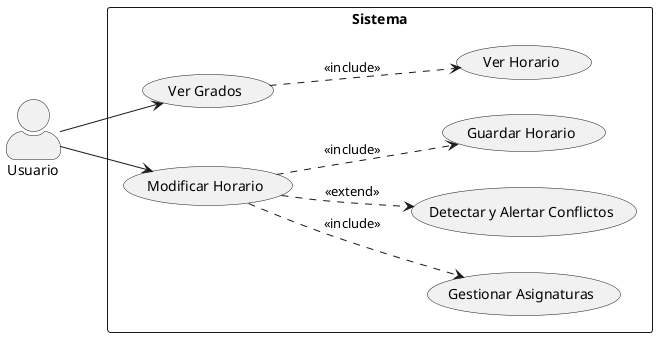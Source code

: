 @startuml
skinparam actorStyle awesome
left to right direction

actor "Usuario" as Usuario

rectangle Sistema {
    usecase "Ver Grados" as CU1
    usecase "Ver Horario" as CU2
    usecase "Gestionar Asignaturas" as CU3
    usecase "Detectar y Alertar Conflictos" as CU4
    usecase "Modificar Horario" as CU5
    usecase "Guardar Horario" as CU6
}

Usuario --> CU1
Usuario --> CU5

CU1 ..> CU2 : <<include>>
CU5 ..> CU3 : <<include>>
CU5 ..> CU6 : <<include>>
CU5 ..> CU4 : <<extend>>

@enduml
